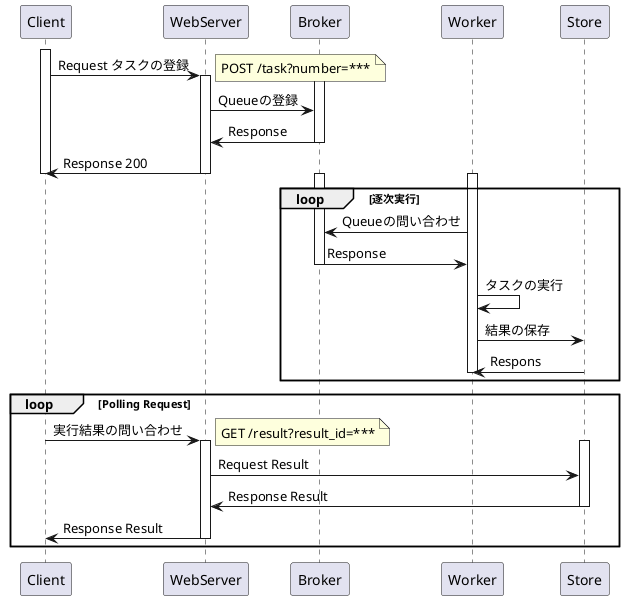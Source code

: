 @startuml

activate Client
Client -> WebServer : Request タスクの登録
note right : POST /task?number=***

activate WebServer
activate Broker
WebServer -> Broker : Queueの登録
Broker -> WebServer : Response
deactivate Broker
WebServer -> Client : Response 200
deactivate WebServer
deactivate Client


loop 逐次実行
    activate Worker
    activate Broker
    Worker -> Broker    : Queueの問い合わせ
    Broker -> Worker    : Response
    deactivate Broker
    Worker -> Worker    : タスクの実行
    Worker -> Store     : 結果の保存
    Store -> Worker     : Respons
    deactivate Worker
end

loop Polling Request
    activate Client
    Client -> WebServer : 実行結果の問い合わせ
    note right          : GET /result?result_id=***
    activate WebServer
    activate Store
    WebServer -> Store  : Request Result
    Store -> WebServer  : Response Result
    deactivate Store
    WebServer -> Client : Response Result
    deactivate WebServer
    deactivate Client
end


@enduml
